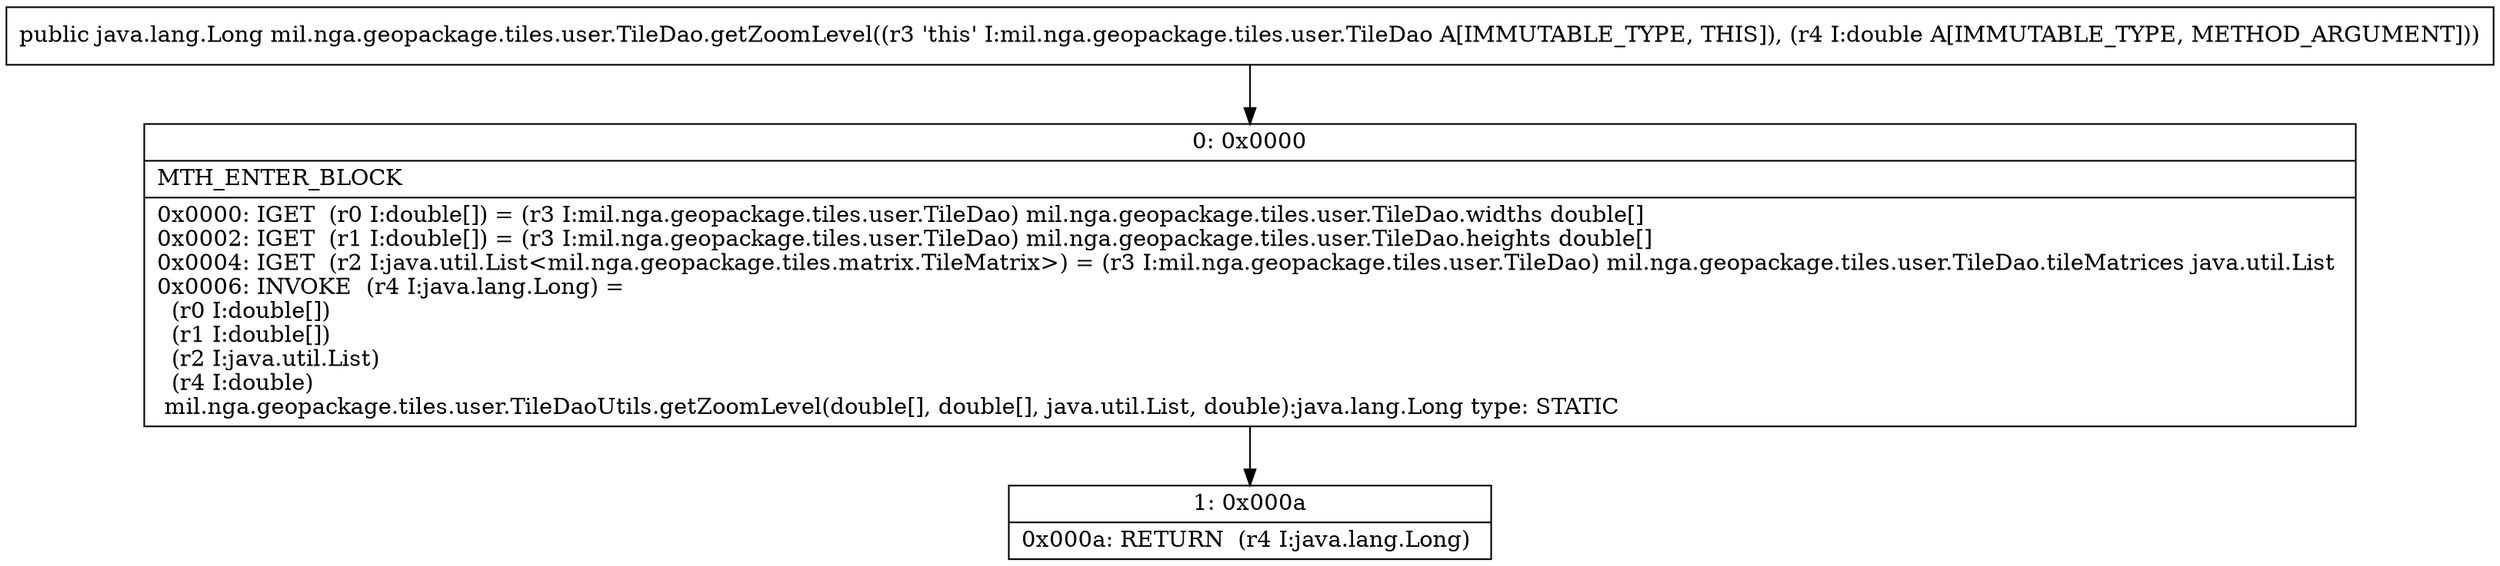 digraph "CFG formil.nga.geopackage.tiles.user.TileDao.getZoomLevel(D)Ljava\/lang\/Long;" {
Node_0 [shape=record,label="{0\:\ 0x0000|MTH_ENTER_BLOCK\l|0x0000: IGET  (r0 I:double[]) = (r3 I:mil.nga.geopackage.tiles.user.TileDao) mil.nga.geopackage.tiles.user.TileDao.widths double[] \l0x0002: IGET  (r1 I:double[]) = (r3 I:mil.nga.geopackage.tiles.user.TileDao) mil.nga.geopackage.tiles.user.TileDao.heights double[] \l0x0004: IGET  (r2 I:java.util.List\<mil.nga.geopackage.tiles.matrix.TileMatrix\>) = (r3 I:mil.nga.geopackage.tiles.user.TileDao) mil.nga.geopackage.tiles.user.TileDao.tileMatrices java.util.List \l0x0006: INVOKE  (r4 I:java.lang.Long) = \l  (r0 I:double[])\l  (r1 I:double[])\l  (r2 I:java.util.List)\l  (r4 I:double)\l mil.nga.geopackage.tiles.user.TileDaoUtils.getZoomLevel(double[], double[], java.util.List, double):java.lang.Long type: STATIC \l}"];
Node_1 [shape=record,label="{1\:\ 0x000a|0x000a: RETURN  (r4 I:java.lang.Long) \l}"];
MethodNode[shape=record,label="{public java.lang.Long mil.nga.geopackage.tiles.user.TileDao.getZoomLevel((r3 'this' I:mil.nga.geopackage.tiles.user.TileDao A[IMMUTABLE_TYPE, THIS]), (r4 I:double A[IMMUTABLE_TYPE, METHOD_ARGUMENT])) }"];
MethodNode -> Node_0;
Node_0 -> Node_1;
}

